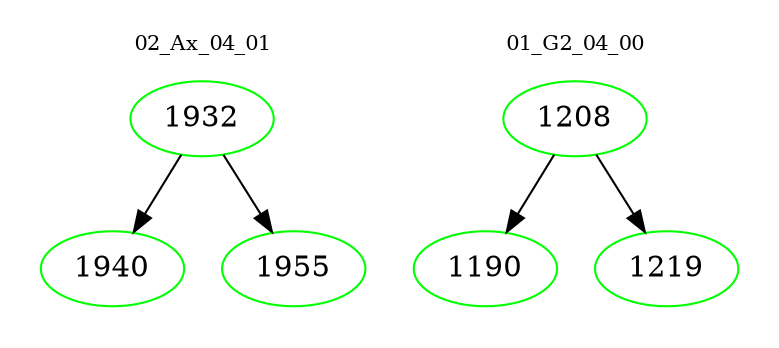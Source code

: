 digraph{
subgraph cluster_0 {
color = white
label = "02_Ax_04_01";
fontsize=10;
T0_1932 [label="1932", color="green"]
T0_1932 -> T0_1940 [color="black"]
T0_1940 [label="1940", color="green"]
T0_1932 -> T0_1955 [color="black"]
T0_1955 [label="1955", color="green"]
}
subgraph cluster_1 {
color = white
label = "01_G2_04_00";
fontsize=10;
T1_1208 [label="1208", color="green"]
T1_1208 -> T1_1190 [color="black"]
T1_1190 [label="1190", color="green"]
T1_1208 -> T1_1219 [color="black"]
T1_1219 [label="1219", color="green"]
}
}
